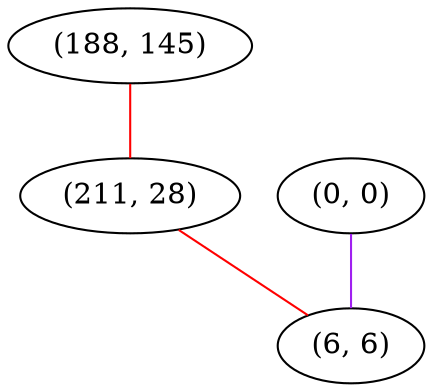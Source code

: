 graph "" {
"(188, 145)";
"(0, 0)";
"(211, 28)";
"(6, 6)";
"(188, 145)" -- "(211, 28)"  [color=red, key=0, weight=1];
"(0, 0)" -- "(6, 6)"  [color=purple, key=0, weight=4];
"(211, 28)" -- "(6, 6)"  [color=red, key=0, weight=1];
}
